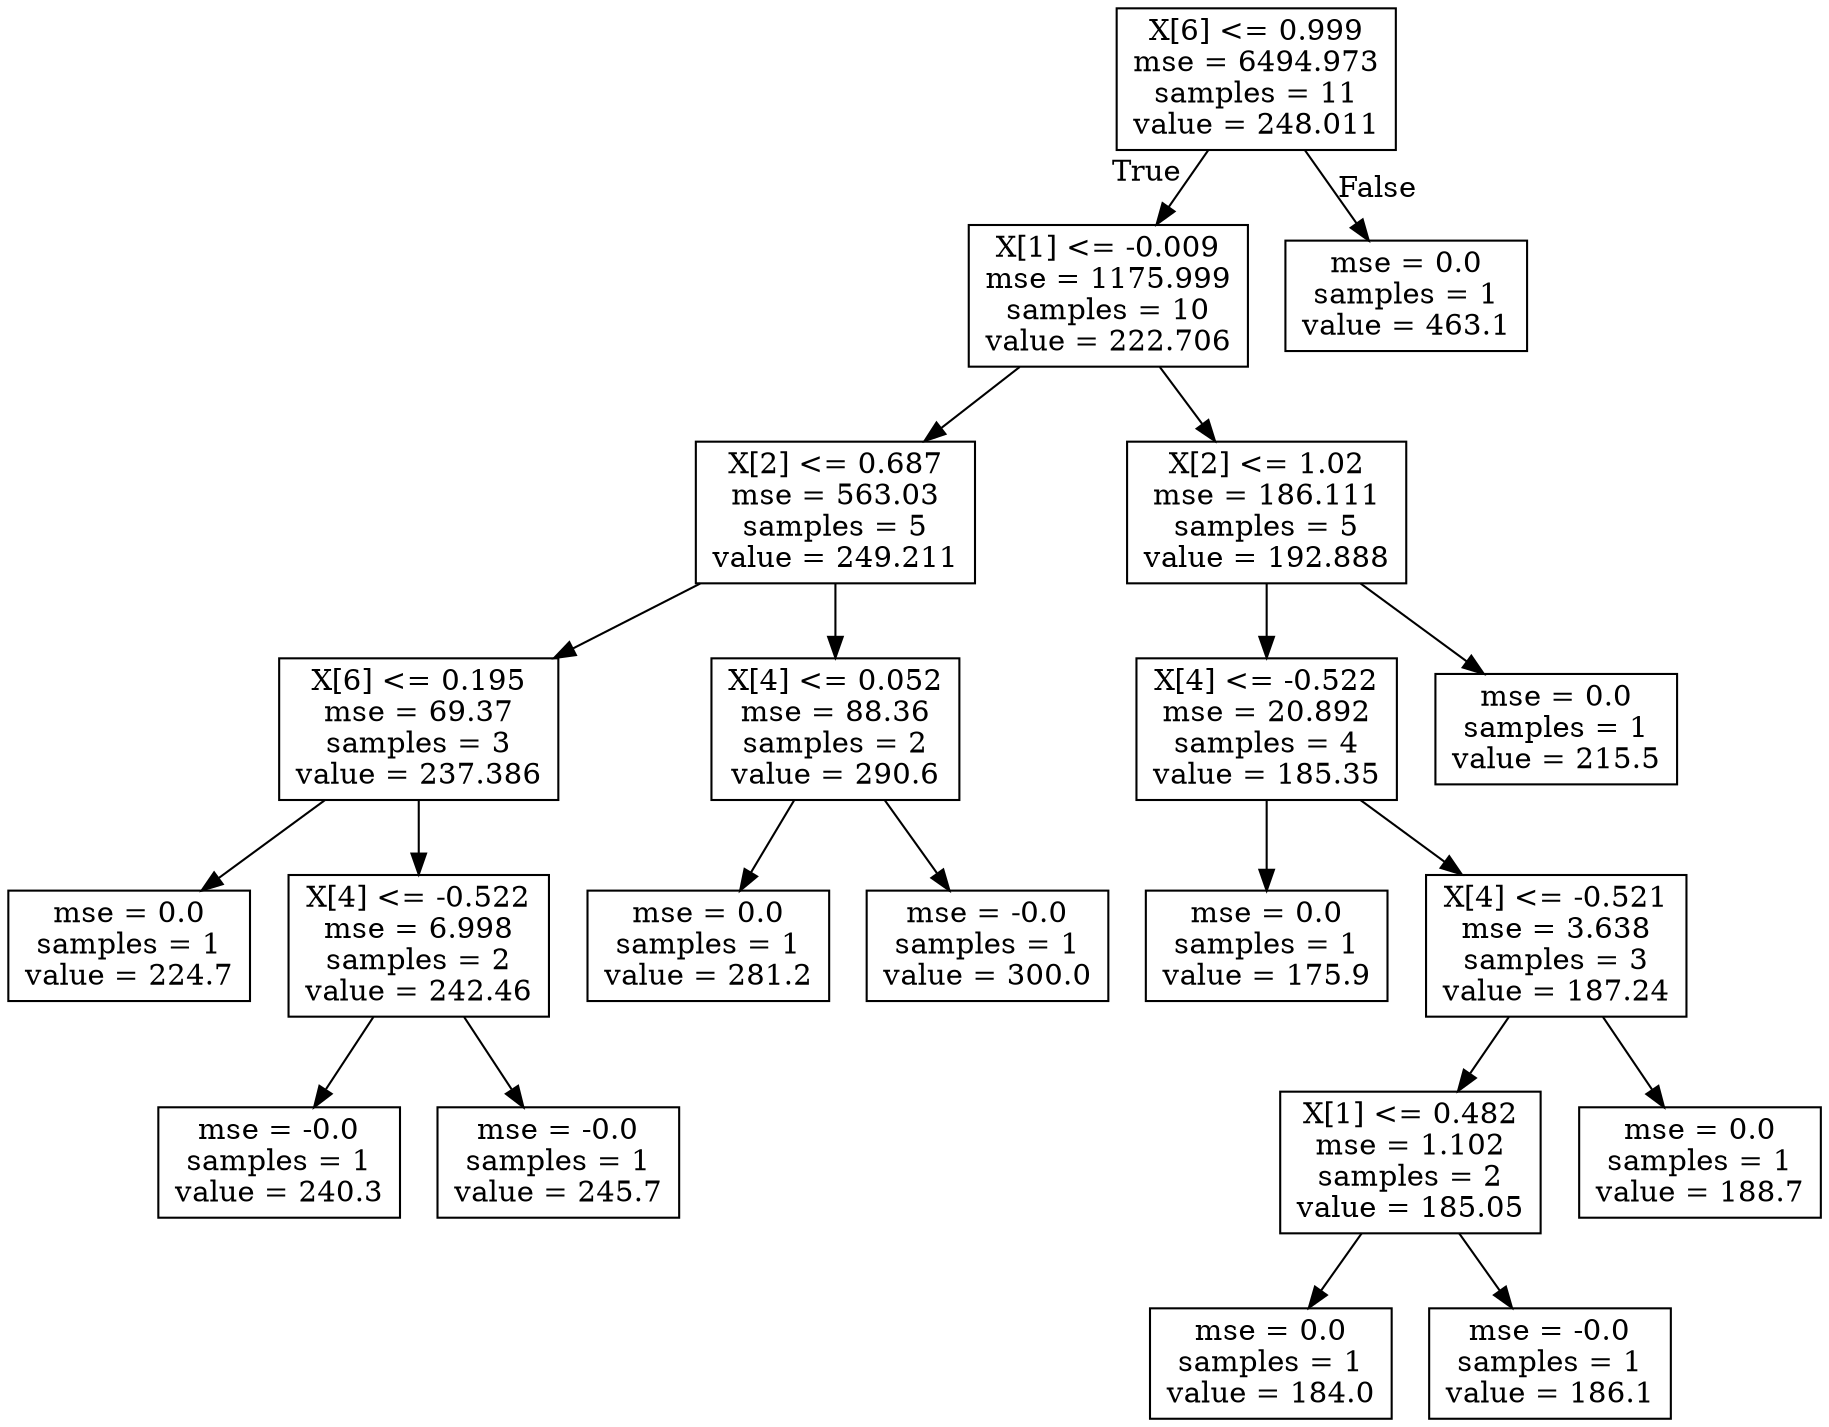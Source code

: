 digraph Tree {
node [shape=box] ;
0 [label="X[6] <= 0.999\nmse = 6494.973\nsamples = 11\nvalue = 248.011"] ;
1 [label="X[1] <= -0.009\nmse = 1175.999\nsamples = 10\nvalue = 222.706"] ;
0 -> 1 [labeldistance=2.5, labelangle=45, headlabel="True"] ;
2 [label="X[2] <= 0.687\nmse = 563.03\nsamples = 5\nvalue = 249.211"] ;
1 -> 2 ;
3 [label="X[6] <= 0.195\nmse = 69.37\nsamples = 3\nvalue = 237.386"] ;
2 -> 3 ;
4 [label="mse = 0.0\nsamples = 1\nvalue = 224.7"] ;
3 -> 4 ;
5 [label="X[4] <= -0.522\nmse = 6.998\nsamples = 2\nvalue = 242.46"] ;
3 -> 5 ;
6 [label="mse = -0.0\nsamples = 1\nvalue = 240.3"] ;
5 -> 6 ;
7 [label="mse = -0.0\nsamples = 1\nvalue = 245.7"] ;
5 -> 7 ;
8 [label="X[4] <= 0.052\nmse = 88.36\nsamples = 2\nvalue = 290.6"] ;
2 -> 8 ;
9 [label="mse = 0.0\nsamples = 1\nvalue = 281.2"] ;
8 -> 9 ;
10 [label="mse = -0.0\nsamples = 1\nvalue = 300.0"] ;
8 -> 10 ;
11 [label="X[2] <= 1.02\nmse = 186.111\nsamples = 5\nvalue = 192.888"] ;
1 -> 11 ;
12 [label="X[4] <= -0.522\nmse = 20.892\nsamples = 4\nvalue = 185.35"] ;
11 -> 12 ;
13 [label="mse = 0.0\nsamples = 1\nvalue = 175.9"] ;
12 -> 13 ;
14 [label="X[4] <= -0.521\nmse = 3.638\nsamples = 3\nvalue = 187.24"] ;
12 -> 14 ;
15 [label="X[1] <= 0.482\nmse = 1.102\nsamples = 2\nvalue = 185.05"] ;
14 -> 15 ;
16 [label="mse = 0.0\nsamples = 1\nvalue = 184.0"] ;
15 -> 16 ;
17 [label="mse = -0.0\nsamples = 1\nvalue = 186.1"] ;
15 -> 17 ;
18 [label="mse = 0.0\nsamples = 1\nvalue = 188.7"] ;
14 -> 18 ;
19 [label="mse = 0.0\nsamples = 1\nvalue = 215.5"] ;
11 -> 19 ;
20 [label="mse = 0.0\nsamples = 1\nvalue = 463.1"] ;
0 -> 20 [labeldistance=2.5, labelangle=-45, headlabel="False"] ;
}